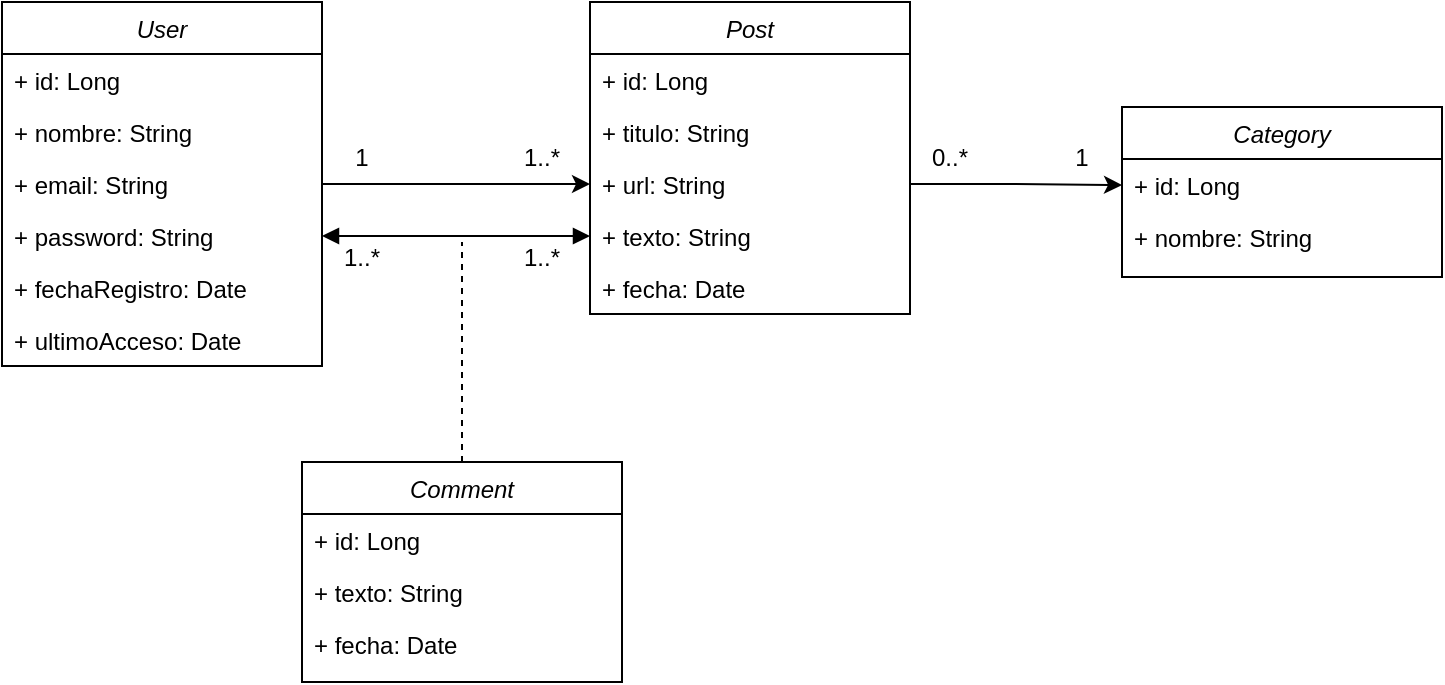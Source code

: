 <mxfile version="14.9.2" type="device"><diagram id="C5RBs43oDa-KdzZeNtuy" name="Page-1"><mxGraphModel dx="1123" dy="806" grid="1" gridSize="10" guides="1" tooltips="1" connect="1" arrows="1" fold="1" page="1" pageScale="1" pageWidth="827" pageHeight="1169" math="0" shadow="0"><root><mxCell id="WIyWlLk6GJQsqaUBKTNV-0"/><mxCell id="WIyWlLk6GJQsqaUBKTNV-1" parent="WIyWlLk6GJQsqaUBKTNV-0"/><mxCell id="zkfFHV4jXpPFQw0GAbJ--0" value="User" style="swimlane;fontStyle=2;align=center;verticalAlign=top;childLayout=stackLayout;horizontal=1;startSize=26;horizontalStack=0;resizeParent=1;resizeLast=0;collapsible=1;marginBottom=0;rounded=0;shadow=0;strokeWidth=1;" parent="WIyWlLk6GJQsqaUBKTNV-1" vertex="1"><mxGeometry x="40" y="120" width="160" height="182" as="geometry"><mxRectangle x="220" y="120" width="160" height="26" as="alternateBounds"/></mxGeometry></mxCell><mxCell id="WvgcHCRp7E3EVUYjD22q-3" value="+ id: Long" style="text;strokeColor=none;fillColor=none;align=left;verticalAlign=top;spacingLeft=4;spacingRight=4;overflow=hidden;rotatable=0;points=[[0,0.5],[1,0.5]];portConstraint=eastwest;" vertex="1" parent="zkfFHV4jXpPFQw0GAbJ--0"><mxGeometry y="26" width="160" height="26" as="geometry"/></mxCell><mxCell id="WvgcHCRp7E3EVUYjD22q-4" value="+ nombre: String" style="text;strokeColor=none;fillColor=none;align=left;verticalAlign=top;spacingLeft=4;spacingRight=4;overflow=hidden;rotatable=0;points=[[0,0.5],[1,0.5]];portConstraint=eastwest;" vertex="1" parent="zkfFHV4jXpPFQw0GAbJ--0"><mxGeometry y="52" width="160" height="26" as="geometry"/></mxCell><mxCell id="WvgcHCRp7E3EVUYjD22q-2" value="+ email: String" style="text;strokeColor=none;fillColor=none;align=left;verticalAlign=top;spacingLeft=4;spacingRight=4;overflow=hidden;rotatable=0;points=[[0,0.5],[1,0.5]];portConstraint=eastwest;" vertex="1" parent="zkfFHV4jXpPFQw0GAbJ--0"><mxGeometry y="78" width="160" height="26" as="geometry"/></mxCell><mxCell id="WvgcHCRp7E3EVUYjD22q-6" value="+ password: String" style="text;strokeColor=none;fillColor=none;align=left;verticalAlign=top;spacingLeft=4;spacingRight=4;overflow=hidden;rotatable=0;points=[[0,0.5],[1,0.5]];portConstraint=eastwest;" vertex="1" parent="zkfFHV4jXpPFQw0GAbJ--0"><mxGeometry y="104" width="160" height="26" as="geometry"/></mxCell><mxCell id="WvgcHCRp7E3EVUYjD22q-7" value="+ fechaRegistro: Date" style="text;strokeColor=none;fillColor=none;align=left;verticalAlign=top;spacingLeft=4;spacingRight=4;overflow=hidden;rotatable=0;points=[[0,0.5],[1,0.5]];portConstraint=eastwest;" vertex="1" parent="zkfFHV4jXpPFQw0GAbJ--0"><mxGeometry y="130" width="160" height="26" as="geometry"/></mxCell><mxCell id="WvgcHCRp7E3EVUYjD22q-56" value="+ ultimoAcceso: Date" style="text;strokeColor=none;fillColor=none;align=left;verticalAlign=top;spacingLeft=4;spacingRight=4;overflow=hidden;rotatable=0;points=[[0,0.5],[1,0.5]];portConstraint=eastwest;" vertex="1" parent="zkfFHV4jXpPFQw0GAbJ--0"><mxGeometry y="156" width="160" height="26" as="geometry"/></mxCell><mxCell id="WvgcHCRp7E3EVUYjD22q-8" value="Post" style="swimlane;fontStyle=2;align=center;verticalAlign=top;childLayout=stackLayout;horizontal=1;startSize=26;horizontalStack=0;resizeParent=1;resizeLast=0;collapsible=1;marginBottom=0;rounded=0;shadow=0;strokeWidth=1;" vertex="1" parent="WIyWlLk6GJQsqaUBKTNV-1"><mxGeometry x="334" y="120" width="160" height="156" as="geometry"><mxRectangle x="220" y="120" width="160" height="26" as="alternateBounds"/></mxGeometry></mxCell><mxCell id="WvgcHCRp7E3EVUYjD22q-9" value="+ id: Long" style="text;strokeColor=none;fillColor=none;align=left;verticalAlign=top;spacingLeft=4;spacingRight=4;overflow=hidden;rotatable=0;points=[[0,0.5],[1,0.5]];portConstraint=eastwest;" vertex="1" parent="WvgcHCRp7E3EVUYjD22q-8"><mxGeometry y="26" width="160" height="26" as="geometry"/></mxCell><mxCell id="WvgcHCRp7E3EVUYjD22q-10" value="+ titulo: String" style="text;strokeColor=none;fillColor=none;align=left;verticalAlign=top;spacingLeft=4;spacingRight=4;overflow=hidden;rotatable=0;points=[[0,0.5],[1,0.5]];portConstraint=eastwest;" vertex="1" parent="WvgcHCRp7E3EVUYjD22q-8"><mxGeometry y="52" width="160" height="26" as="geometry"/></mxCell><mxCell id="WvgcHCRp7E3EVUYjD22q-11" value="+ url: String" style="text;strokeColor=none;fillColor=none;align=left;verticalAlign=top;spacingLeft=4;spacingRight=4;overflow=hidden;rotatable=0;points=[[0,0.5],[1,0.5]];portConstraint=eastwest;" vertex="1" parent="WvgcHCRp7E3EVUYjD22q-8"><mxGeometry y="78" width="160" height="26" as="geometry"/></mxCell><mxCell id="WvgcHCRp7E3EVUYjD22q-12" value="+ texto: String" style="text;strokeColor=none;fillColor=none;align=left;verticalAlign=top;spacingLeft=4;spacingRight=4;overflow=hidden;rotatable=0;points=[[0,0.5],[1,0.5]];portConstraint=eastwest;" vertex="1" parent="WvgcHCRp7E3EVUYjD22q-8"><mxGeometry y="104" width="160" height="26" as="geometry"/></mxCell><mxCell id="WvgcHCRp7E3EVUYjD22q-13" value="+ fecha: Date" style="text;strokeColor=none;fillColor=none;align=left;verticalAlign=top;spacingLeft=4;spacingRight=4;overflow=hidden;rotatable=0;points=[[0,0.5],[1,0.5]];portConstraint=eastwest;" vertex="1" parent="WvgcHCRp7E3EVUYjD22q-8"><mxGeometry y="130" width="160" height="26" as="geometry"/></mxCell><mxCell id="WvgcHCRp7E3EVUYjD22q-17" value="1" style="text;html=1;strokeColor=none;fillColor=none;align=center;verticalAlign=middle;whiteSpace=wrap;rounded=0;" vertex="1" parent="WIyWlLk6GJQsqaUBKTNV-1"><mxGeometry x="200" y="188" width="40" height="20" as="geometry"/></mxCell><mxCell id="WvgcHCRp7E3EVUYjD22q-18" value="1..*" style="text;html=1;strokeColor=none;fillColor=none;align=center;verticalAlign=middle;whiteSpace=wrap;rounded=0;" vertex="1" parent="WIyWlLk6GJQsqaUBKTNV-1"><mxGeometry x="290" y="188" width="40" height="20" as="geometry"/></mxCell><mxCell id="WvgcHCRp7E3EVUYjD22q-19" value="Category" style="swimlane;fontStyle=2;align=center;verticalAlign=top;childLayout=stackLayout;horizontal=1;startSize=26;horizontalStack=0;resizeParent=1;resizeLast=0;collapsible=1;marginBottom=0;rounded=0;shadow=0;strokeWidth=1;" vertex="1" parent="WIyWlLk6GJQsqaUBKTNV-1"><mxGeometry x="600" y="172.5" width="160" height="85" as="geometry"><mxRectangle x="220" y="120" width="160" height="26" as="alternateBounds"/></mxGeometry></mxCell><mxCell id="WvgcHCRp7E3EVUYjD22q-20" value="+ id: Long" style="text;strokeColor=none;fillColor=none;align=left;verticalAlign=top;spacingLeft=4;spacingRight=4;overflow=hidden;rotatable=0;points=[[0,0.5],[1,0.5]];portConstraint=eastwest;" vertex="1" parent="WvgcHCRp7E3EVUYjD22q-19"><mxGeometry y="26" width="160" height="26" as="geometry"/></mxCell><mxCell id="WvgcHCRp7E3EVUYjD22q-21" value="+ nombre: String" style="text;strokeColor=none;fillColor=none;align=left;verticalAlign=top;spacingLeft=4;spacingRight=4;overflow=hidden;rotatable=0;points=[[0,0.5],[1,0.5]];portConstraint=eastwest;" vertex="1" parent="WvgcHCRp7E3EVUYjD22q-19"><mxGeometry y="52" width="160" height="26" as="geometry"/></mxCell><mxCell id="WvgcHCRp7E3EVUYjD22q-34" value="0..*" style="text;html=1;strokeColor=none;fillColor=none;align=center;verticalAlign=middle;whiteSpace=wrap;rounded=0;" vertex="1" parent="WIyWlLk6GJQsqaUBKTNV-1"><mxGeometry x="494" y="188" width="40" height="20" as="geometry"/></mxCell><mxCell id="WvgcHCRp7E3EVUYjD22q-35" value="1" style="text;html=1;strokeColor=none;fillColor=none;align=center;verticalAlign=middle;whiteSpace=wrap;rounded=0;" vertex="1" parent="WIyWlLk6GJQsqaUBKTNV-1"><mxGeometry x="560" y="188" width="40" height="20" as="geometry"/></mxCell><mxCell id="WvgcHCRp7E3EVUYjD22q-45" style="edgeStyle=orthogonalEdgeStyle;rounded=0;orthogonalLoop=1;jettySize=auto;html=1;exitX=1;exitY=0.5;exitDx=0;exitDy=0;entryX=0;entryY=0.5;entryDx=0;entryDy=0;" edge="1" parent="WIyWlLk6GJQsqaUBKTNV-1" source="WvgcHCRp7E3EVUYjD22q-2" target="WvgcHCRp7E3EVUYjD22q-11"><mxGeometry relative="1" as="geometry"/></mxCell><mxCell id="WvgcHCRp7E3EVUYjD22q-50" style="edgeStyle=orthogonalEdgeStyle;rounded=0;orthogonalLoop=1;jettySize=auto;html=1;exitX=1;exitY=0.5;exitDx=0;exitDy=0;" edge="1" parent="WIyWlLk6GJQsqaUBKTNV-1" source="WvgcHCRp7E3EVUYjD22q-11" target="WvgcHCRp7E3EVUYjD22q-20"><mxGeometry relative="1" as="geometry"/></mxCell><mxCell id="WvgcHCRp7E3EVUYjD22q-61" value="" style="endArrow=block;startArrow=block;endFill=1;startFill=1;html=1;exitX=1;exitY=0.5;exitDx=0;exitDy=0;" edge="1" parent="WIyWlLk6GJQsqaUBKTNV-1" source="WvgcHCRp7E3EVUYjD22q-6"><mxGeometry width="160" relative="1" as="geometry"><mxPoint x="200" y="240" as="sourcePoint"/><mxPoint x="334" y="237" as="targetPoint"/></mxGeometry></mxCell><mxCell id="WvgcHCRp7E3EVUYjD22q-62" value="1..*" style="text;html=1;strokeColor=none;fillColor=none;align=center;verticalAlign=middle;whiteSpace=wrap;rounded=0;" vertex="1" parent="WIyWlLk6GJQsqaUBKTNV-1"><mxGeometry x="200" y="237.5" width="40" height="20" as="geometry"/></mxCell><mxCell id="WvgcHCRp7E3EVUYjD22q-63" value="1..*" style="text;html=1;strokeColor=none;fillColor=none;align=center;verticalAlign=middle;whiteSpace=wrap;rounded=0;" vertex="1" parent="WIyWlLk6GJQsqaUBKTNV-1"><mxGeometry x="290" y="237.5" width="40" height="20" as="geometry"/></mxCell><mxCell id="WvgcHCRp7E3EVUYjD22q-64" value="Comment" style="swimlane;fontStyle=2;align=center;verticalAlign=top;childLayout=stackLayout;horizontal=1;startSize=26;horizontalStack=0;resizeParent=1;resizeLast=0;collapsible=1;marginBottom=0;rounded=0;shadow=0;strokeWidth=1;" vertex="1" parent="WIyWlLk6GJQsqaUBKTNV-1"><mxGeometry x="190" y="350" width="160" height="110" as="geometry"><mxRectangle x="220" y="120" width="160" height="26" as="alternateBounds"/></mxGeometry></mxCell><mxCell id="WvgcHCRp7E3EVUYjD22q-65" value="+ id: Long" style="text;strokeColor=none;fillColor=none;align=left;verticalAlign=top;spacingLeft=4;spacingRight=4;overflow=hidden;rotatable=0;points=[[0,0.5],[1,0.5]];portConstraint=eastwest;" vertex="1" parent="WvgcHCRp7E3EVUYjD22q-64"><mxGeometry y="26" width="160" height="26" as="geometry"/></mxCell><mxCell id="WvgcHCRp7E3EVUYjD22q-66" value="+ texto: String" style="text;strokeColor=none;fillColor=none;align=left;verticalAlign=top;spacingLeft=4;spacingRight=4;overflow=hidden;rotatable=0;points=[[0,0.5],[1,0.5]];portConstraint=eastwest;" vertex="1" parent="WvgcHCRp7E3EVUYjD22q-64"><mxGeometry y="52" width="160" height="26" as="geometry"/></mxCell><mxCell id="WvgcHCRp7E3EVUYjD22q-69" value="+ fecha: Date" style="text;strokeColor=none;fillColor=none;align=left;verticalAlign=top;spacingLeft=4;spacingRight=4;overflow=hidden;rotatable=0;points=[[0,0.5],[1,0.5]];portConstraint=eastwest;" vertex="1" parent="WvgcHCRp7E3EVUYjD22q-64"><mxGeometry y="78" width="160" height="26" as="geometry"/></mxCell><mxCell id="WvgcHCRp7E3EVUYjD22q-74" value="" style="endArrow=none;dashed=1;html=1;exitX=0.5;exitY=0;exitDx=0;exitDy=0;" edge="1" parent="WIyWlLk6GJQsqaUBKTNV-1" source="WvgcHCRp7E3EVUYjD22q-64"><mxGeometry width="50" height="50" relative="1" as="geometry"><mxPoint x="380" y="320" as="sourcePoint"/><mxPoint x="270" y="240" as="targetPoint"/></mxGeometry></mxCell></root></mxGraphModel></diagram></mxfile>